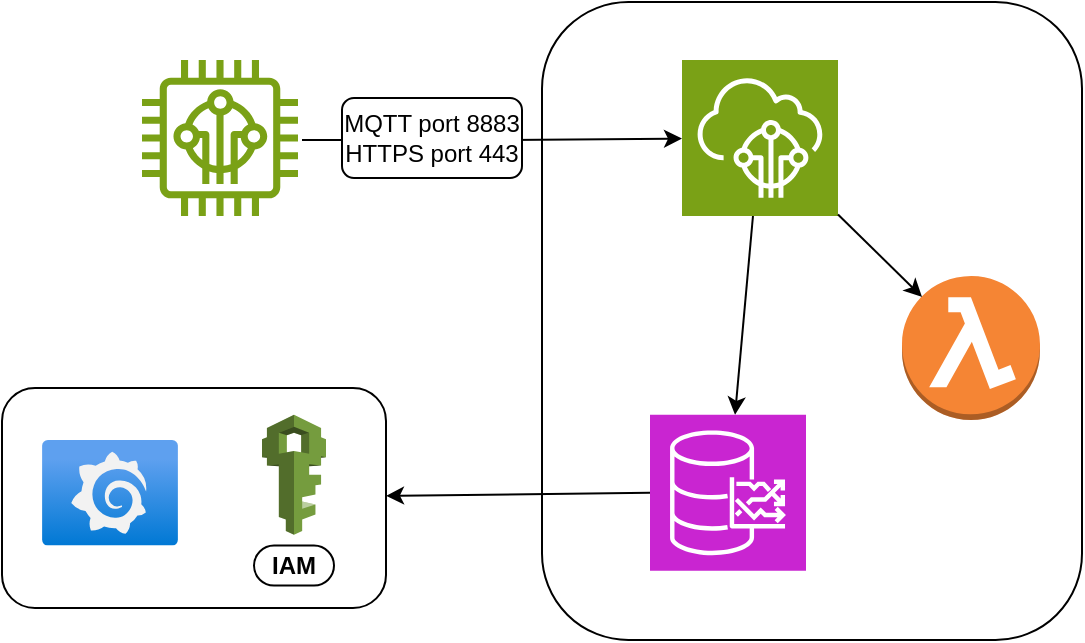 <mxfile version="22.1.5" type="device">
  <diagram name="Sida-1" id="NHn4jAx6uGgcNRPe7iHt">
    <mxGraphModel dx="1050" dy="534" grid="1" gridSize="10" guides="1" tooltips="1" connect="1" arrows="1" fold="1" page="1" pageScale="1" pageWidth="827" pageHeight="1169" math="0" shadow="0">
      <root>
        <mxCell id="0" />
        <mxCell id="1" parent="0" />
        <mxCell id="35UMCwg0yADW9arkLrHZ-15" value="" style="rounded=1;whiteSpace=wrap;html=1;" vertex="1" parent="1">
          <mxGeometry x="90" y="324" width="192" height="110" as="geometry" />
        </mxCell>
        <mxCell id="35UMCwg0yADW9arkLrHZ-9" value="" style="rounded=1;whiteSpace=wrap;html=1;arcSize=16;" vertex="1" parent="1">
          <mxGeometry x="360" y="131" width="270" height="319" as="geometry" />
        </mxCell>
        <mxCell id="35UMCwg0yADW9arkLrHZ-1" value="" style="outlineConnect=0;dashed=0;verticalLabelPosition=bottom;verticalAlign=top;align=center;html=1;shape=mxgraph.aws3.lambda_function;fillColor=#F58534;gradientColor=none;" vertex="1" parent="1">
          <mxGeometry x="540" y="268" width="69" height="72" as="geometry" />
        </mxCell>
        <mxCell id="35UMCwg0yADW9arkLrHZ-2" value="" style="sketch=0;points=[[0,0,0],[0.25,0,0],[0.5,0,0],[0.75,0,0],[1,0,0],[0,1,0],[0.25,1,0],[0.5,1,0],[0.75,1,0],[1,1,0],[0,0.25,0],[0,0.5,0],[0,0.75,0],[1,0.25,0],[1,0.5,0],[1,0.75,0]];outlineConnect=0;fontColor=#232F3E;fillColor=#7AA116;strokeColor=#ffffff;dashed=0;verticalLabelPosition=bottom;verticalAlign=top;align=center;html=1;fontSize=12;fontStyle=0;aspect=fixed;shape=mxgraph.aws4.resourceIcon;resIcon=mxgraph.aws4.iot_core;" vertex="1" parent="1">
          <mxGeometry x="430" y="160" width="78" height="78" as="geometry" />
        </mxCell>
        <mxCell id="35UMCwg0yADW9arkLrHZ-3" value="" style="sketch=0;points=[[0,0,0],[0.25,0,0],[0.5,0,0],[0.75,0,0],[1,0,0],[0,1,0],[0.25,1,0],[0.5,1,0],[0.75,1,0],[1,1,0],[0,0.25,0],[0,0.5,0],[0,0.75,0],[1,0.25,0],[1,0.5,0],[1,0.75,0]];outlineConnect=0;fontColor=#232F3E;fillColor=#C925D1;strokeColor=#ffffff;dashed=0;verticalLabelPosition=bottom;verticalAlign=top;align=center;html=1;fontSize=12;fontStyle=0;aspect=fixed;shape=mxgraph.aws4.resourceIcon;resIcon=mxgraph.aws4.timestream;" vertex="1" parent="1">
          <mxGeometry x="414" y="337.4" width="78" height="78" as="geometry" />
        </mxCell>
        <mxCell id="35UMCwg0yADW9arkLrHZ-6" value="" style="sketch=0;outlineConnect=0;fontColor=#232F3E;gradientColor=none;fillColor=#7AA116;strokeColor=none;dashed=0;verticalLabelPosition=bottom;verticalAlign=top;align=center;html=1;fontSize=12;fontStyle=0;aspect=fixed;pointerEvents=1;shape=mxgraph.aws4.iot_thing_freertos_device;" vertex="1" parent="1">
          <mxGeometry x="160" y="160" width="78" height="78" as="geometry" />
        </mxCell>
        <mxCell id="35UMCwg0yADW9arkLrHZ-8" value="" style="outlineConnect=0;dashed=0;verticalLabelPosition=bottom;verticalAlign=top;align=center;html=1;shape=mxgraph.aws3.iam;fillColor=#759C3E;gradientColor=none;" vertex="1" parent="1">
          <mxGeometry x="220" y="337.4" width="32" height="60" as="geometry" />
        </mxCell>
        <mxCell id="35UMCwg0yADW9arkLrHZ-11" value="" style="endArrow=classic;html=1;rounded=0;" edge="1" parent="1" target="35UMCwg0yADW9arkLrHZ-2">
          <mxGeometry width="50" height="50" relative="1" as="geometry">
            <mxPoint x="240" y="200" as="sourcePoint" />
            <mxPoint x="370" y="210" as="targetPoint" />
            <Array as="points">
              <mxPoint x="290" y="200" />
              <mxPoint x="340" y="200" />
            </Array>
          </mxGeometry>
        </mxCell>
        <mxCell id="35UMCwg0yADW9arkLrHZ-12" value="" style="endArrow=classic;html=1;rounded=0;" edge="1" parent="1" source="35UMCwg0yADW9arkLrHZ-2" target="35UMCwg0yADW9arkLrHZ-3">
          <mxGeometry width="50" height="50" relative="1" as="geometry">
            <mxPoint x="390" y="300" as="sourcePoint" />
            <mxPoint x="440" y="250" as="targetPoint" />
          </mxGeometry>
        </mxCell>
        <mxCell id="35UMCwg0yADW9arkLrHZ-13" value="" style="endArrow=classic;html=1;rounded=0;entryX=0.145;entryY=0.145;entryDx=0;entryDy=0;entryPerimeter=0;" edge="1" parent="1" source="35UMCwg0yADW9arkLrHZ-2" target="35UMCwg0yADW9arkLrHZ-1">
          <mxGeometry width="50" height="50" relative="1" as="geometry">
            <mxPoint x="360" y="300" as="sourcePoint" />
            <mxPoint x="410" y="250" as="targetPoint" />
          </mxGeometry>
        </mxCell>
        <mxCell id="35UMCwg0yADW9arkLrHZ-14" value="" style="image;aspect=fixed;html=1;points=[];align=center;fontSize=12;image=img/lib/azure2/other/Grafana.svg;" vertex="1" parent="1">
          <mxGeometry x="110" y="350" width="68" height="52.8" as="geometry" />
        </mxCell>
        <mxCell id="35UMCwg0yADW9arkLrHZ-16" value="" style="endArrow=classic;html=1;rounded=0;exitX=0;exitY=0.5;exitDx=0;exitDy=0;exitPerimeter=0;" edge="1" parent="1" source="35UMCwg0yADW9arkLrHZ-3" target="35UMCwg0yADW9arkLrHZ-15">
          <mxGeometry width="50" height="50" relative="1" as="geometry">
            <mxPoint x="360" y="300" as="sourcePoint" />
            <mxPoint x="410" y="250" as="targetPoint" />
          </mxGeometry>
        </mxCell>
        <mxCell id="35UMCwg0yADW9arkLrHZ-19" value="MQTT port 8883&lt;br&gt;HTTPS port 443" style="rounded=1;whiteSpace=wrap;html=1;" vertex="1" parent="1">
          <mxGeometry x="260" y="179" width="90" height="40" as="geometry" />
        </mxCell>
        <mxCell id="35UMCwg0yADW9arkLrHZ-20" value="&lt;b&gt;IAM&lt;/b&gt;" style="rounded=1;whiteSpace=wrap;html=1;arcSize=50;" vertex="1" parent="1">
          <mxGeometry x="216" y="402.8" width="40" height="20" as="geometry" />
        </mxCell>
      </root>
    </mxGraphModel>
  </diagram>
</mxfile>

